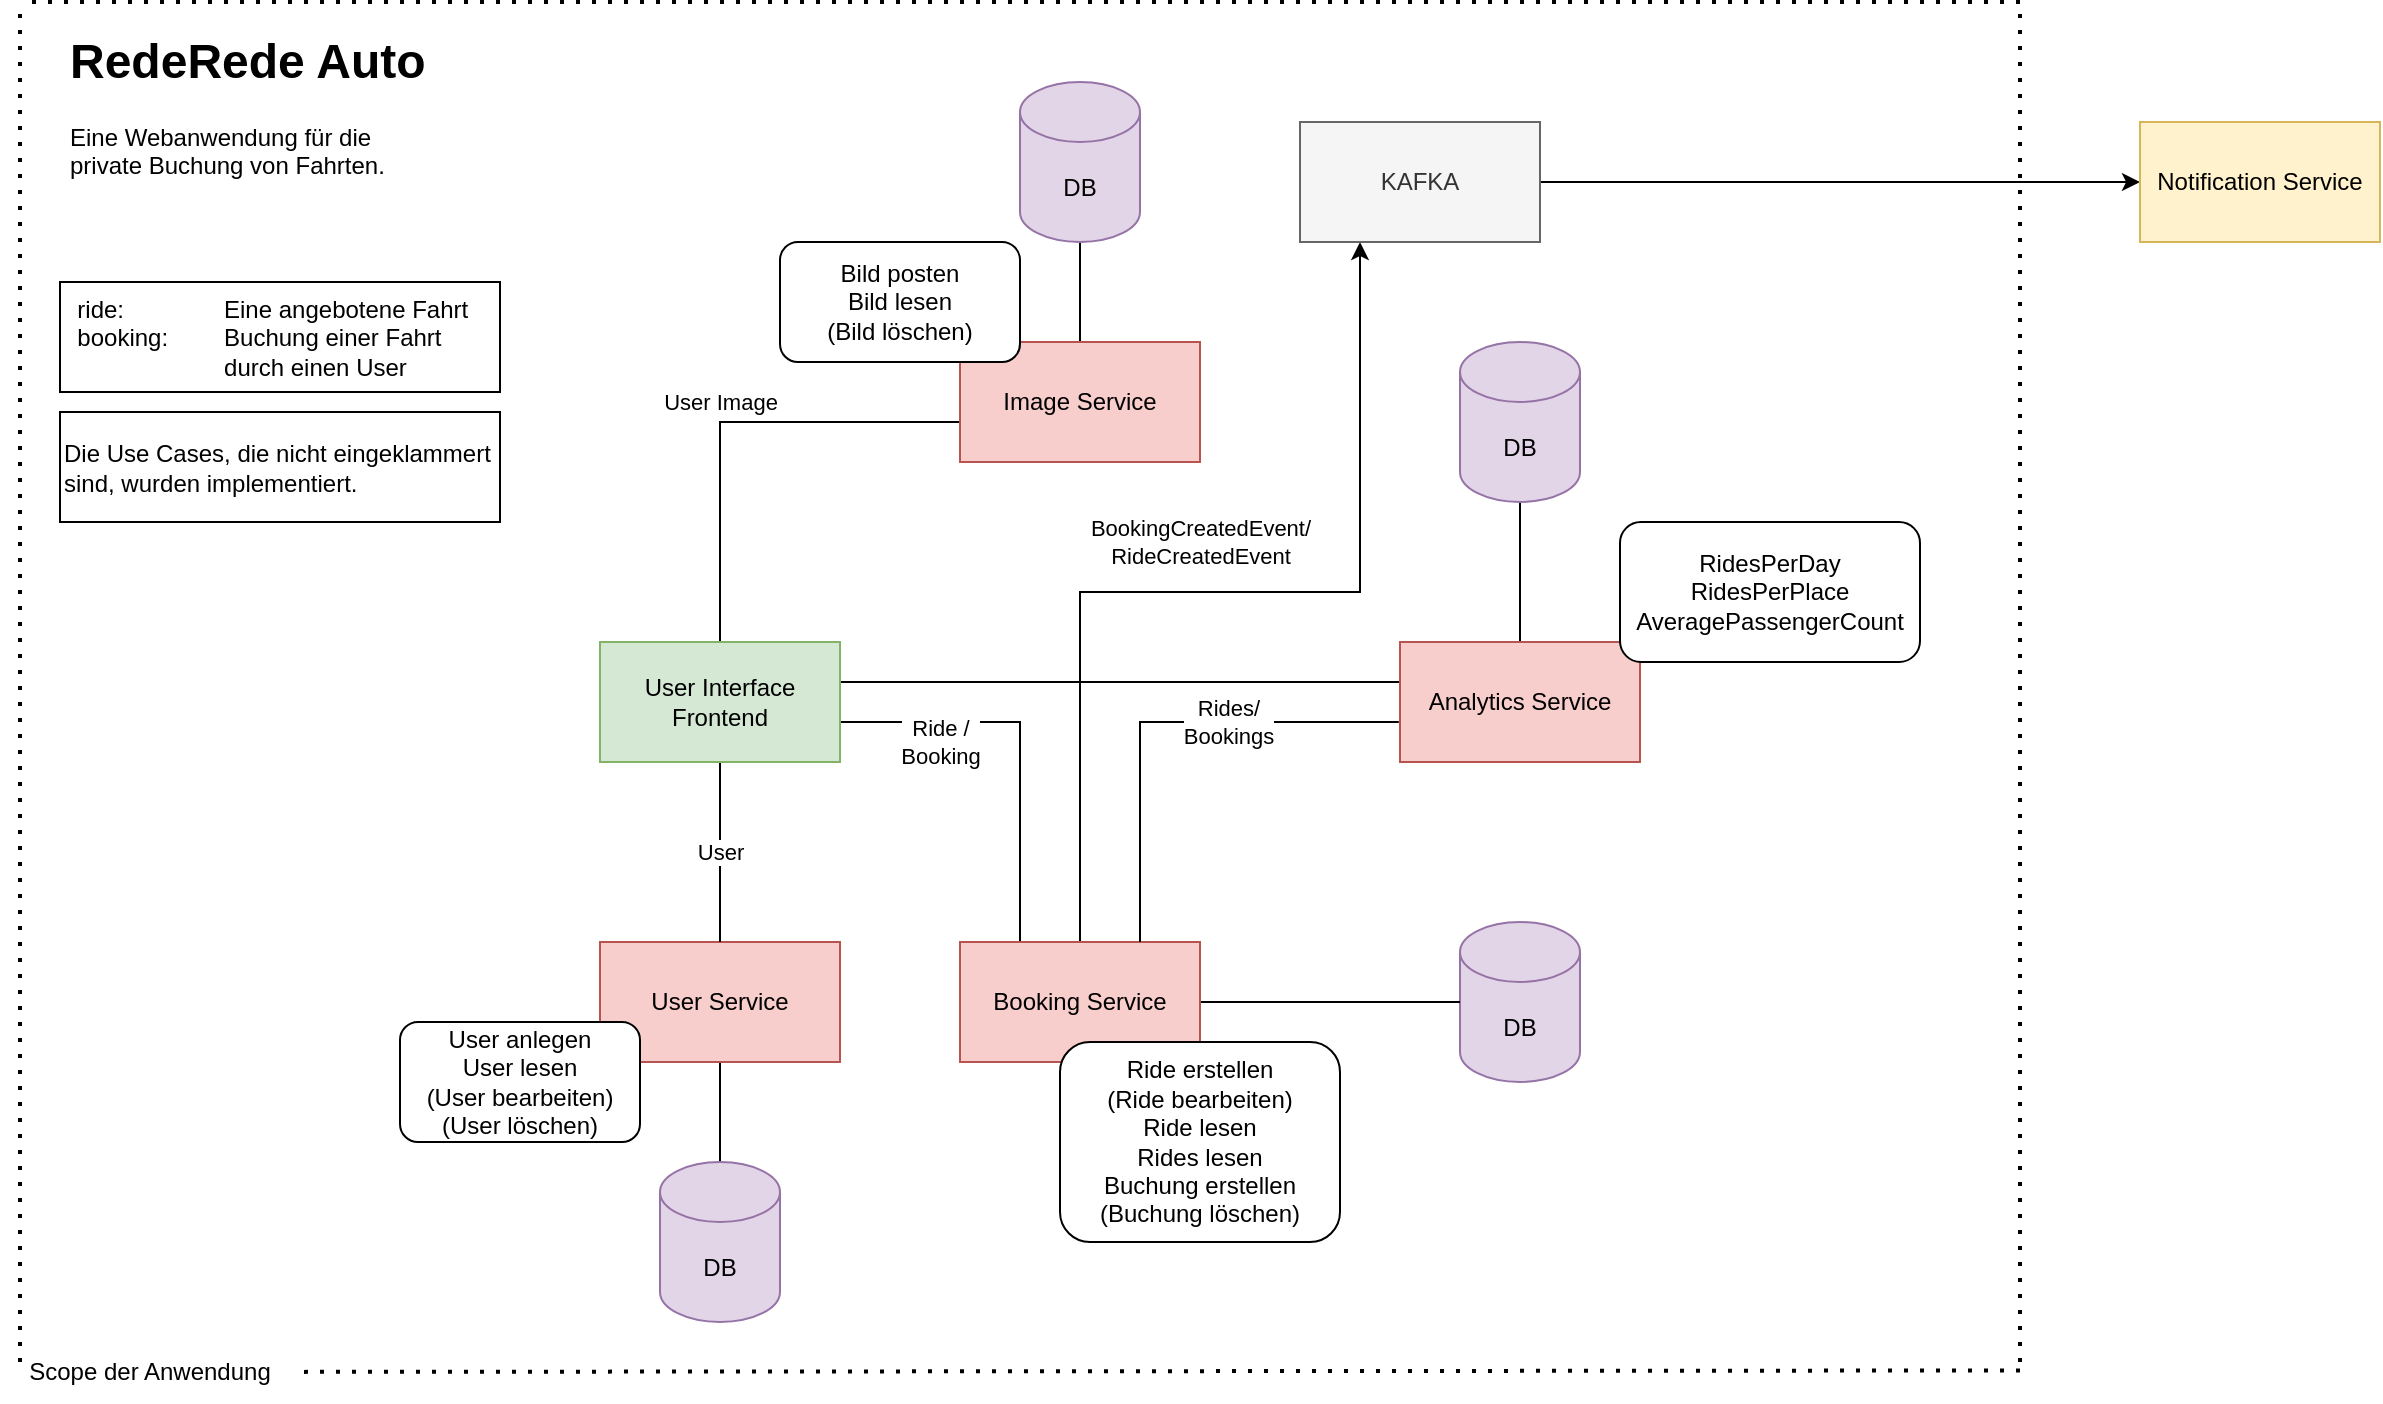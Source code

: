 <mxfile version="20.3.0" type="device"><diagram id="2yLUdcKigUDdAbn4NO9e" name="Seite-1"><mxGraphModel dx="2466" dy="1556" grid="1" gridSize="10" guides="1" tooltips="1" connect="1" arrows="1" fold="1" page="0" pageScale="1" pageWidth="827" pageHeight="1169" math="0" shadow="0"><root><mxCell id="0"/><mxCell id="1" parent="0"/><mxCell id="ZWeK69lGU3FncU__IQtJ-7" style="edgeStyle=orthogonalEdgeStyle;rounded=0;orthogonalLoop=1;jettySize=auto;html=1;endArrow=none;endFill=0;" parent="1" source="ximNqhCb3YHvlV8e_dy4-2" target="ZWeK69lGU3FncU__IQtJ-3" edge="1"><mxGeometry relative="1" as="geometry"/></mxCell><mxCell id="ximNqhCb3YHvlV8e_dy4-2" value="User Service" style="rounded=0;whiteSpace=wrap;html=1;fillColor=#f8cecc;strokeColor=#b85450;fontColor=#000000;" parent="1" vertex="1"><mxGeometry x="290" y="470" width="120" height="60" as="geometry"/></mxCell><mxCell id="ZWeK69lGU3FncU__IQtJ-1" style="edgeStyle=orthogonalEdgeStyle;rounded=0;orthogonalLoop=1;jettySize=auto;html=1;endArrow=none;endFill=0;" parent="1" source="ximNqhCb3YHvlV8e_dy4-4" target="ximNqhCb3YHvlV8e_dy4-2" edge="1"><mxGeometry relative="1" as="geometry"/></mxCell><mxCell id="DyTyTjq06tryuCufK1aA-4" value="User" style="edgeLabel;html=1;align=center;verticalAlign=middle;resizable=0;points=[];" parent="ZWeK69lGU3FncU__IQtJ-1" vertex="1" connectable="0"><mxGeometry relative="1" as="geometry"><mxPoint as="offset"/></mxGeometry></mxCell><mxCell id="ZWeK69lGU3FncU__IQtJ-15" value="" style="edgeStyle=orthogonalEdgeStyle;rounded=0;orthogonalLoop=1;jettySize=auto;html=1;endArrow=none;endFill=0;" parent="1" source="ximNqhCb3YHvlV8e_dy4-4" target="ZWeK69lGU3FncU__IQtJ-16" edge="1"><mxGeometry relative="1" as="geometry"><mxPoint x="530" y="470" as="targetPoint"/><Array as="points"><mxPoint x="500" y="360"/></Array></mxGeometry></mxCell><mxCell id="DyTyTjq06tryuCufK1aA-5" value="Ride /&lt;br&gt;Booking" style="edgeLabel;html=1;align=center;verticalAlign=middle;resizable=0;points=[];" parent="ZWeK69lGU3FncU__IQtJ-15" vertex="1" connectable="0"><mxGeometry x="-0.439" y="-2" relative="1" as="geometry"><mxPoint x="-6" y="8" as="offset"/></mxGeometry></mxCell><mxCell id="ZWeK69lGU3FncU__IQtJ-17" style="edgeStyle=orthogonalEdgeStyle;rounded=0;orthogonalLoop=1;jettySize=auto;html=1;endArrow=none;endFill=0;" parent="1" source="ximNqhCb3YHvlV8e_dy4-4" target="ximNqhCb3YHvlV8e_dy4-8" edge="1"><mxGeometry relative="1" as="geometry"><Array as="points"><mxPoint x="450" y="340"/><mxPoint x="450" y="340"/></Array></mxGeometry></mxCell><mxCell id="ZWeK69lGU3FncU__IQtJ-30" style="edgeStyle=orthogonalEdgeStyle;rounded=0;orthogonalLoop=1;jettySize=auto;html=1;entryX=0.003;entryY=0.667;entryDx=0;entryDy=0;entryPerimeter=0;endArrow=none;endFill=0;" parent="1" source="ximNqhCb3YHvlV8e_dy4-4" target="ZWeK69lGU3FncU__IQtJ-25" edge="1"><mxGeometry relative="1" as="geometry"><Array as="points"><mxPoint x="350" y="210"/></Array></mxGeometry></mxCell><mxCell id="DyTyTjq06tryuCufK1aA-3" value="User Image" style="edgeLabel;html=1;align=center;verticalAlign=middle;resizable=0;points=[];" parent="ZWeK69lGU3FncU__IQtJ-30" vertex="1" connectable="0"><mxGeometry x="-0.339" y="2" relative="1" as="geometry"><mxPoint x="2" y="-44" as="offset"/></mxGeometry></mxCell><mxCell id="ximNqhCb3YHvlV8e_dy4-4" value="User Interface Frontend" style="rounded=0;whiteSpace=wrap;html=1;fillColor=#d5e8d4;strokeColor=#82b366;fontColor=#000000;" parent="1" vertex="1"><mxGeometry x="290" y="320" width="120" height="60" as="geometry"/></mxCell><mxCell id="ZWeK69lGU3FncU__IQtJ-21" style="edgeStyle=orthogonalEdgeStyle;rounded=0;orthogonalLoop=1;jettySize=auto;html=1;endArrow=none;endFill=0;" parent="1" source="ximNqhCb3YHvlV8e_dy4-8" target="ZWeK69lGU3FncU__IQtJ-20" edge="1"><mxGeometry relative="1" as="geometry"/></mxCell><mxCell id="ximNqhCb3YHvlV8e_dy4-8" value="Analytics Service" style="rounded=0;whiteSpace=wrap;html=1;fillColor=#f8cecc;strokeColor=#b85450;fontColor=#000000;" parent="1" vertex="1"><mxGeometry x="690" y="320" width="120" height="60" as="geometry"/></mxCell><mxCell id="ZWeK69lGU3FncU__IQtJ-2" value="DB" style="shape=cylinder3;whiteSpace=wrap;html=1;boundedLbl=1;backgroundOutline=1;size=15;fillColor=#e1d5e7;strokeColor=#9673a6;" parent="1" vertex="1"><mxGeometry x="720" y="460" width="60" height="80" as="geometry"/></mxCell><mxCell id="ZWeK69lGU3FncU__IQtJ-3" value="DB" style="shape=cylinder3;whiteSpace=wrap;html=1;boundedLbl=1;backgroundOutline=1;size=15;fillColor=#e1d5e7;strokeColor=#9673a6;" parent="1" vertex="1"><mxGeometry x="320" y="580" width="60" height="80" as="geometry"/></mxCell><mxCell id="ZWeK69lGU3FncU__IQtJ-9" value="&lt;h1&gt;&lt;span style=&quot;background-color: initial;&quot;&gt;RedeRede Auto&lt;/span&gt;&lt;/h1&gt;&lt;div&gt;&lt;span style=&quot;background-color: initial;&quot;&gt;Eine Webanwendung für die private Buchung von Fahrten.&lt;/span&gt;&lt;/div&gt;" style="text;html=1;strokeColor=none;fillColor=none;spacing=5;spacingTop=-20;whiteSpace=wrap;overflow=hidden;rounded=0;" parent="1" vertex="1"><mxGeometry x="20" y="10" width="190" height="120" as="geometry"/></mxCell><mxCell id="ZWeK69lGU3FncU__IQtJ-19" style="edgeStyle=orthogonalEdgeStyle;rounded=0;orthogonalLoop=1;jettySize=auto;html=1;endArrow=none;endFill=0;" parent="1" source="ZWeK69lGU3FncU__IQtJ-16" target="ZWeK69lGU3FncU__IQtJ-2" edge="1"><mxGeometry relative="1" as="geometry"/></mxCell><mxCell id="1HFxLHu7DC_iXtJXdkZY-10" style="edgeStyle=orthogonalEdgeStyle;rounded=0;orthogonalLoop=1;jettySize=auto;html=1;exitX=0.75;exitY=0;exitDx=0;exitDy=0;entryX=0.25;entryY=1;entryDx=0;entryDy=0;" parent="1" source="ZWeK69lGU3FncU__IQtJ-16" target="1HFxLHu7DC_iXtJXdkZY-8" edge="1"><mxGeometry relative="1" as="geometry"><Array as="points"><mxPoint x="530" y="470"/><mxPoint x="530" y="295"/><mxPoint x="670" y="295"/></Array></mxGeometry></mxCell><mxCell id="1HFxLHu7DC_iXtJXdkZY-11" value="BookingCreatedEvent/&lt;br&gt;RideCreatedEvent" style="edgeLabel;html=1;align=center;verticalAlign=middle;resizable=0;points=[];" parent="1HFxLHu7DC_iXtJXdkZY-10" vertex="1" connectable="0"><mxGeometry x="-0.078" y="4" relative="1" as="geometry"><mxPoint x="25" y="-21" as="offset"/></mxGeometry></mxCell><mxCell id="ZWeK69lGU3FncU__IQtJ-16" value="Booking Service" style="rounded=0;whiteSpace=wrap;html=1;fillColor=#f8cecc;strokeColor=#b85450;fontColor=#000000;" parent="1" vertex="1"><mxGeometry x="470" y="470" width="120" height="60" as="geometry"/></mxCell><mxCell id="ZWeK69lGU3FncU__IQtJ-20" value="DB" style="shape=cylinder3;whiteSpace=wrap;html=1;boundedLbl=1;backgroundOutline=1;size=15;fillColor=#e1d5e7;strokeColor=#9673a6;" parent="1" vertex="1"><mxGeometry x="720" y="170" width="60" height="80" as="geometry"/></mxCell><mxCell id="ZWeK69lGU3FncU__IQtJ-29" style="edgeStyle=orthogonalEdgeStyle;rounded=0;orthogonalLoop=1;jettySize=auto;html=1;endArrow=none;endFill=0;" parent="1" source="ZWeK69lGU3FncU__IQtJ-25" target="ZWeK69lGU3FncU__IQtJ-28" edge="1"><mxGeometry relative="1" as="geometry"/></mxCell><mxCell id="ZWeK69lGU3FncU__IQtJ-25" value="Image Service" style="rounded=0;whiteSpace=wrap;html=1;fillColor=#f8cecc;strokeColor=#b85450;fontColor=#000000;" parent="1" vertex="1"><mxGeometry x="470" y="170" width="120" height="60" as="geometry"/></mxCell><mxCell id="ZWeK69lGU3FncU__IQtJ-28" value="DB" style="shape=cylinder3;whiteSpace=wrap;html=1;boundedLbl=1;backgroundOutline=1;size=15;fillColor=#e1d5e7;strokeColor=#9673a6;" parent="1" vertex="1"><mxGeometry x="500" y="40" width="60" height="80" as="geometry"/></mxCell><mxCell id="1HFxLHu7DC_iXtJXdkZY-1" value="User anlegen&lt;br&gt;User lesen&lt;br&gt;(User bearbeiten)&lt;br&gt;(User löschen)" style="rounded=1;whiteSpace=wrap;html=1;" parent="1" vertex="1"><mxGeometry x="190" y="510" width="120" height="60" as="geometry"/></mxCell><mxCell id="1HFxLHu7DC_iXtJXdkZY-3" value="Bild posten&lt;br&gt;Bild lesen&lt;br&gt;(Bild löschen)" style="rounded=1;whiteSpace=wrap;html=1;" parent="1" vertex="1"><mxGeometry x="380" y="120" width="120" height="60" as="geometry"/></mxCell><mxCell id="1HFxLHu7DC_iXtJXdkZY-4" value="Ride erstellen&lt;br&gt;(Ride bearbeiten)&lt;br&gt;Ride lesen&lt;br&gt;Rides lesen&lt;br&gt;Buchung erstellen&lt;br&gt;(Buchung löschen)" style="rounded=1;whiteSpace=wrap;html=1;" parent="1" vertex="1"><mxGeometry x="520" y="520" width="140" height="100" as="geometry"/></mxCell><mxCell id="1HFxLHu7DC_iXtJXdkZY-6" value="&amp;nbsp; ride: &lt;span style=&quot;white-space: pre;&quot;&gt;&#9;&lt;span style=&quot;white-space: pre;&quot;&gt;&#9;&lt;/span&gt;&lt;/span&gt;Eine angebotene Fahrt&lt;br&gt;&amp;nbsp; booking: &lt;span style=&quot;white-space: pre;&quot;&gt;&#9;&lt;/span&gt;Buchung einer Fahrt &lt;span style=&quot;white-space: pre;&quot;&gt;&#9;&lt;/span&gt;&lt;span style=&quot;white-space: pre;&quot;&gt;&#9;&lt;/span&gt;&lt;span style=&quot;white-space: pre;&quot;&gt;&#9;&lt;/span&gt;durch einen User" style="rounded=0;whiteSpace=wrap;html=1;align=left;" parent="1" vertex="1"><mxGeometry x="20" y="140" width="220" height="55" as="geometry"/></mxCell><mxCell id="1HFxLHu7DC_iXtJXdkZY-7" value="RidesPerDay&lt;br&gt;RidesPerPlace&lt;br&gt;AveragePassengerCount&lt;br&gt;" style="rounded=1;whiteSpace=wrap;html=1;" parent="1" vertex="1"><mxGeometry x="800" y="260" width="150" height="70" as="geometry"/></mxCell><mxCell id="1HFxLHu7DC_iXtJXdkZY-13" style="edgeStyle=orthogonalEdgeStyle;rounded=0;orthogonalLoop=1;jettySize=auto;html=1;" parent="1" source="1HFxLHu7DC_iXtJXdkZY-8" target="1HFxLHu7DC_iXtJXdkZY-12" edge="1"><mxGeometry relative="1" as="geometry"/></mxCell><mxCell id="1HFxLHu7DC_iXtJXdkZY-8" value="KAFKA" style="rounded=0;whiteSpace=wrap;html=1;fillColor=#f5f5f5;fontColor=#333333;strokeColor=#666666;" parent="1" vertex="1"><mxGeometry x="640" y="60" width="120" height="60" as="geometry"/></mxCell><mxCell id="1HFxLHu7DC_iXtJXdkZY-12" value="Notification Service" style="rounded=0;whiteSpace=wrap;html=1;fillColor=#fff2cc;strokeColor=#d6b656;" parent="1" vertex="1"><mxGeometry x="1060" y="60" width="120" height="60" as="geometry"/></mxCell><mxCell id="bMmJK2UGI40I2ZTNgNxk-2" value="" style="endArrow=none;dashed=1;html=1;dashPattern=1 3;strokeWidth=2;rounded=0;" parent="1" edge="1"><mxGeometry width="50" height="50" relative="1" as="geometry"><mxPoint x="1000" y="680" as="sourcePoint"/><mxPoint x="1000" as="targetPoint"/></mxGeometry></mxCell><mxCell id="bMmJK2UGI40I2ZTNgNxk-3" value="" style="endArrow=none;dashed=1;html=1;dashPattern=1 3;strokeWidth=2;rounded=0;" parent="1" edge="1"><mxGeometry width="50" height="50" relative="1" as="geometry"><mxPoint y="680" as="sourcePoint"/><mxPoint as="targetPoint"/></mxGeometry></mxCell><mxCell id="bMmJK2UGI40I2ZTNgNxk-4" value="" style="endArrow=none;dashed=1;html=1;dashPattern=1 3;strokeWidth=2;rounded=0;" parent="1" edge="1"><mxGeometry width="50" height="50" relative="1" as="geometry"><mxPoint x="1000" as="sourcePoint"/><mxPoint as="targetPoint"/></mxGeometry></mxCell><mxCell id="DyTyTjq06tryuCufK1aA-2" value="" style="endArrow=none;html=1;rounded=0;exitX=0.75;exitY=0;exitDx=0;exitDy=0;entryX=-0.005;entryY=0.666;entryDx=0;entryDy=0;entryPerimeter=0;" parent="1" source="ZWeK69lGU3FncU__IQtJ-16" target="ximNqhCb3YHvlV8e_dy4-8" edge="1"><mxGeometry width="50" height="50" relative="1" as="geometry"><mxPoint x="620" y="430" as="sourcePoint"/><mxPoint x="670" y="380" as="targetPoint"/><Array as="points"><mxPoint x="560" y="360"/></Array></mxGeometry></mxCell><mxCell id="DyTyTjq06tryuCufK1aA-6" value="Rides/&lt;br&gt;Bookings" style="edgeLabel;html=1;align=center;verticalAlign=middle;resizable=0;points=[];" parent="DyTyTjq06tryuCufK1aA-2" vertex="1" connectable="0"><mxGeometry x="0.281" relative="1" as="geometry"><mxPoint as="offset"/></mxGeometry></mxCell><mxCell id="DyTyTjq06tryuCufK1aA-7" value="Die Use Cases, die nicht eingeklammert sind, wurden implementiert." style="rounded=0;whiteSpace=wrap;html=1;align=left;" parent="1" vertex="1"><mxGeometry x="20" y="205" width="220" height="55" as="geometry"/></mxCell><mxCell id="bMmJK2UGI40I2ZTNgNxk-7" value="Scope der Anwendung" style="text;html=1;strokeColor=none;fillColor=none;align=center;verticalAlign=middle;whiteSpace=wrap;rounded=0;labelBackgroundColor=#FFFFFF;" parent="1" vertex="1"><mxGeometry x="-10" y="670" width="150" height="30" as="geometry"/></mxCell><mxCell id="DyTyTjq06tryuCufK1aA-8" value="" style="endArrow=none;dashed=1;html=1;dashPattern=1 3;strokeWidth=2;rounded=0;" parent="1" target="bMmJK2UGI40I2ZTNgNxk-7" edge="1"><mxGeometry width="50" height="50" relative="1" as="geometry"><mxPoint x="1000" y="684.23" as="sourcePoint"/><mxPoint x="70" y="684.976" as="targetPoint"/></mxGeometry></mxCell></root></mxGraphModel></diagram></mxfile>
